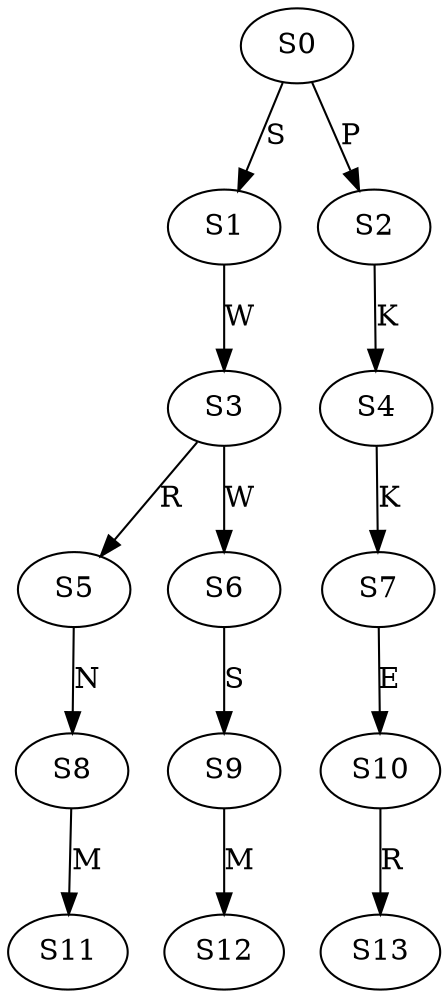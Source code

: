 strict digraph  {
	S0 -> S1 [ label = S ];
	S0 -> S2 [ label = P ];
	S1 -> S3 [ label = W ];
	S2 -> S4 [ label = K ];
	S3 -> S5 [ label = R ];
	S3 -> S6 [ label = W ];
	S4 -> S7 [ label = K ];
	S5 -> S8 [ label = N ];
	S6 -> S9 [ label = S ];
	S7 -> S10 [ label = E ];
	S8 -> S11 [ label = M ];
	S9 -> S12 [ label = M ];
	S10 -> S13 [ label = R ];
}
